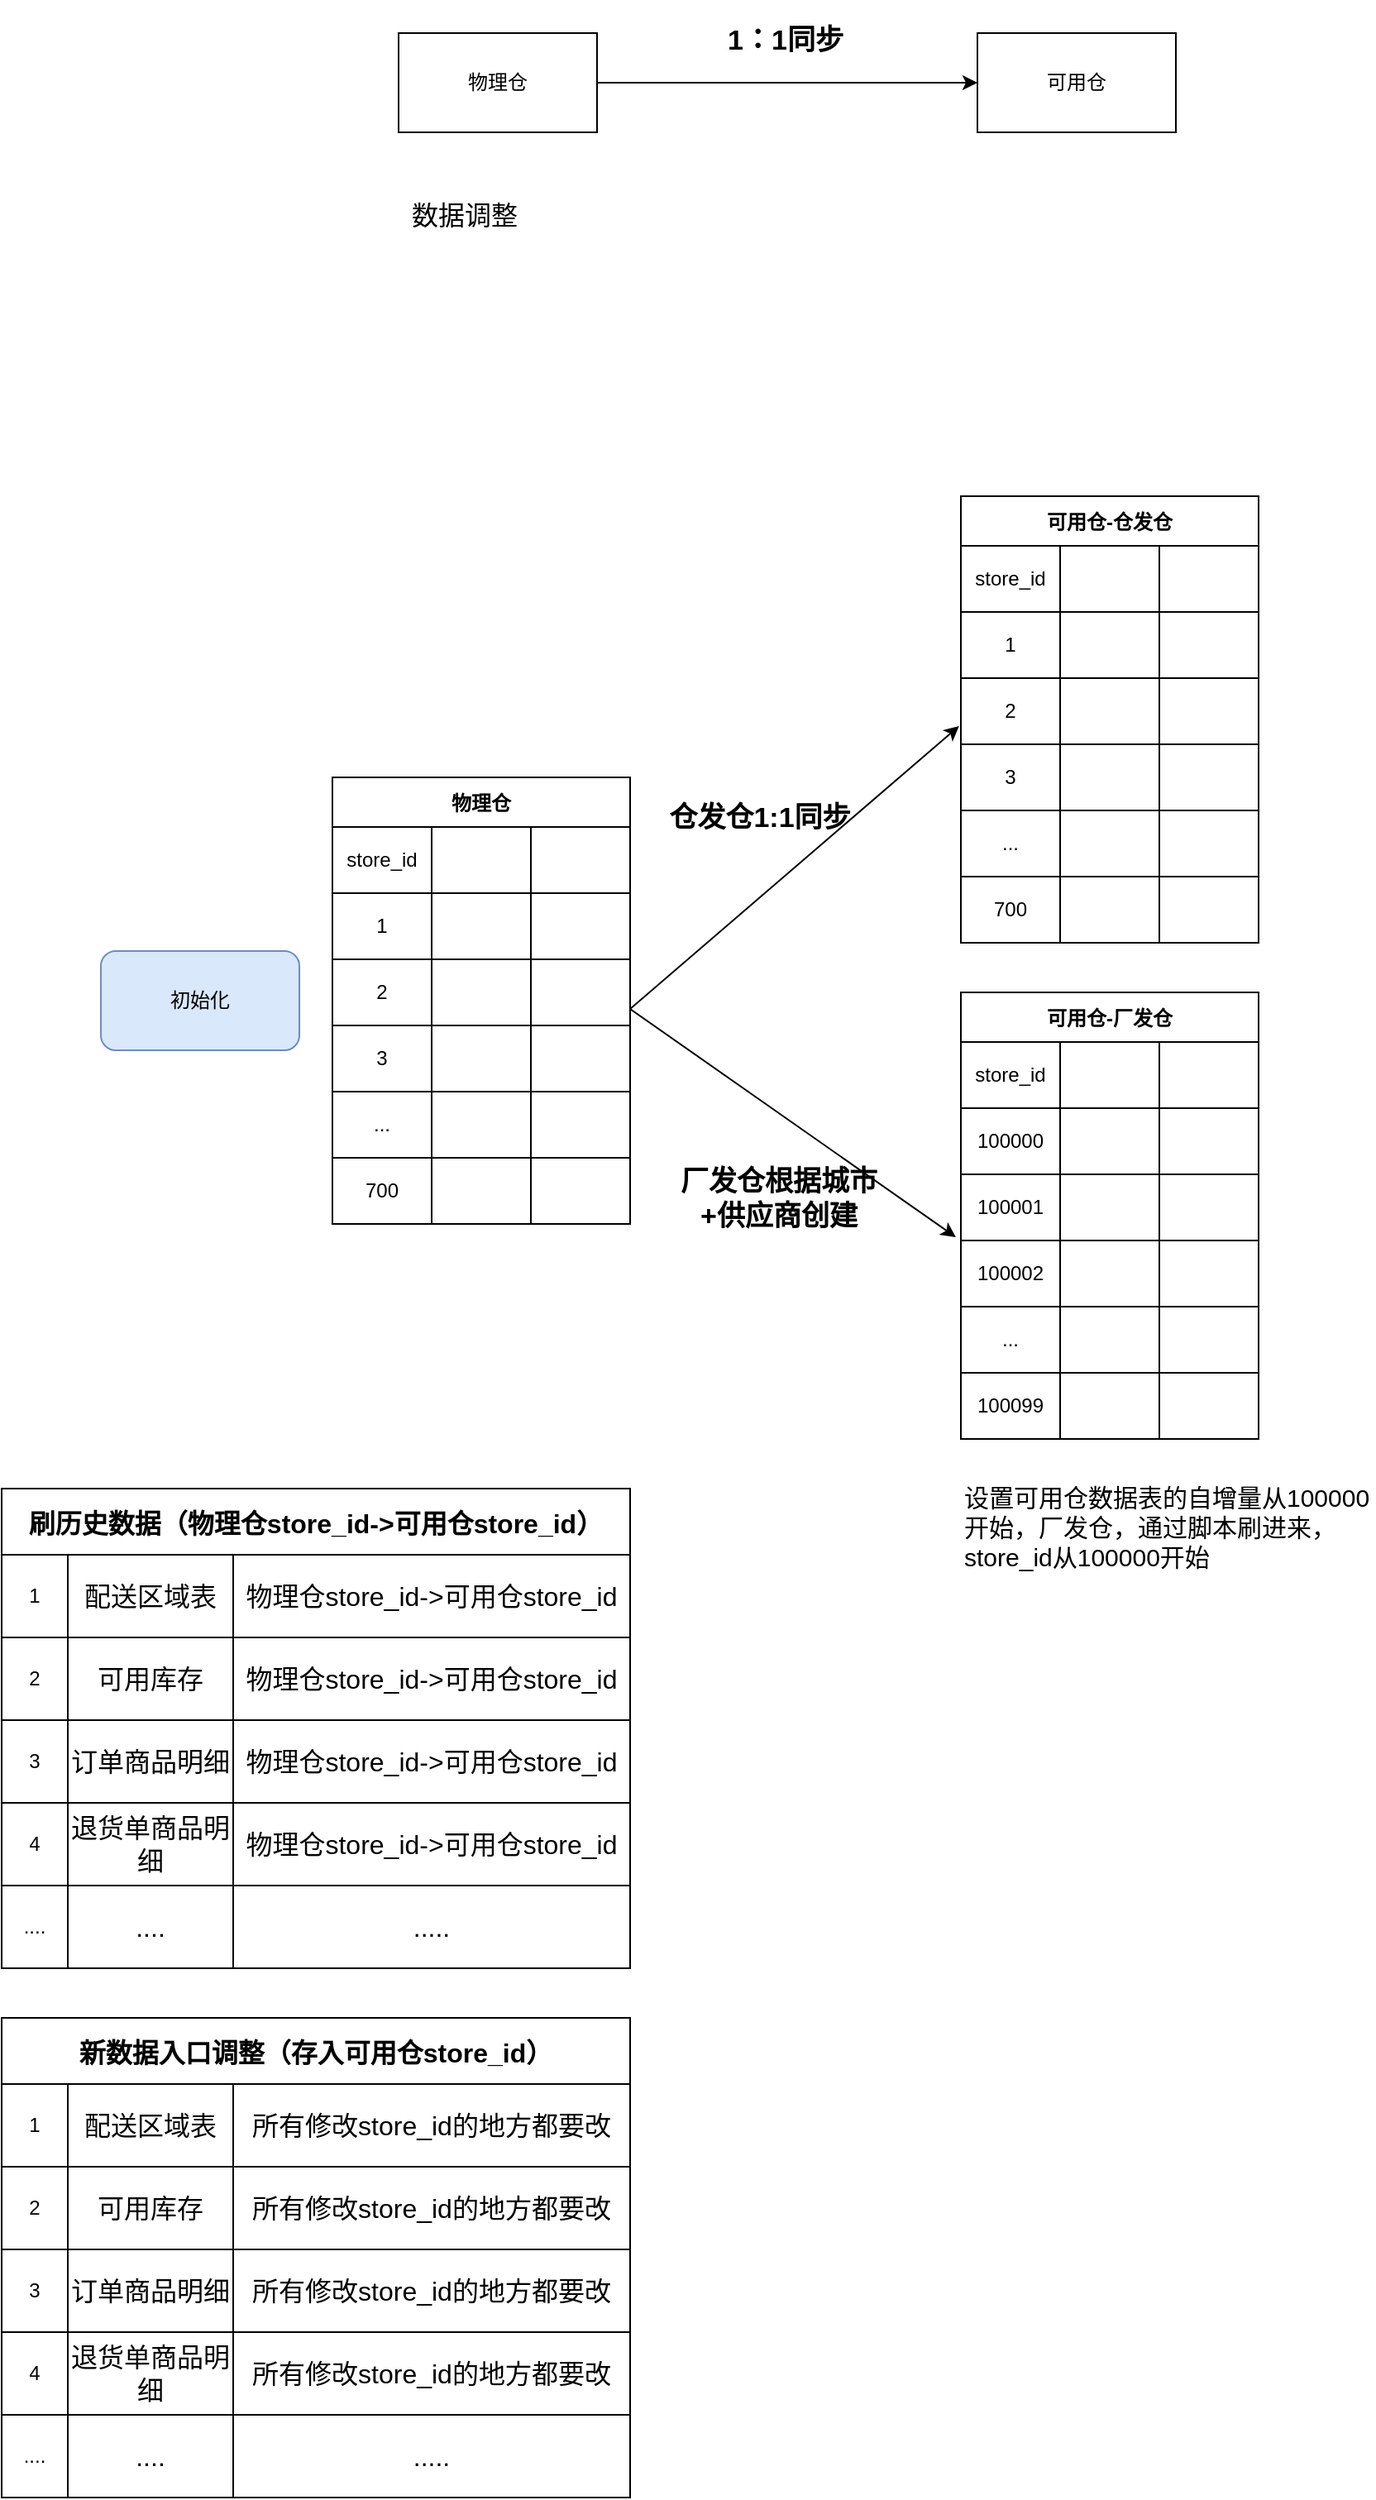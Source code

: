 <mxfile version="15.3.7" type="github">
  <diagram id="425etNpahXtTr62qQiJI" name="第 1 页">
    <mxGraphModel dx="2249" dy="762" grid="1" gridSize="10" guides="1" tooltips="1" connect="1" arrows="1" fold="1" page="1" pageScale="1" pageWidth="827" pageHeight="1169" math="0" shadow="0">
      <root>
        <mxCell id="0" />
        <mxCell id="1" parent="0" />
        <mxCell id="L_WeSsrf9HAG-bsX2ixR-1" value="物理仓" style="rounded=0;whiteSpace=wrap;html=1;" vertex="1" parent="1">
          <mxGeometry x="200" y="50" width="120" height="60" as="geometry" />
        </mxCell>
        <mxCell id="L_WeSsrf9HAG-bsX2ixR-2" value="可用仓" style="rounded=0;whiteSpace=wrap;html=1;" vertex="1" parent="1">
          <mxGeometry x="550" y="50" width="120" height="60" as="geometry" />
        </mxCell>
        <mxCell id="L_WeSsrf9HAG-bsX2ixR-3" value="" style="endArrow=classic;html=1;" edge="1" parent="1" source="L_WeSsrf9HAG-bsX2ixR-1" target="L_WeSsrf9HAG-bsX2ixR-2">
          <mxGeometry width="50" height="50" relative="1" as="geometry">
            <mxPoint x="410" y="100" as="sourcePoint" />
            <mxPoint x="460" y="50" as="targetPoint" />
          </mxGeometry>
        </mxCell>
        <mxCell id="L_WeSsrf9HAG-bsX2ixR-4" value="&lt;b&gt;&lt;font style=&quot;font-size: 17px&quot;&gt;1：1同步&lt;/font&gt;&lt;/b&gt;" style="text;html=1;strokeColor=none;fillColor=none;align=center;verticalAlign=middle;whiteSpace=wrap;rounded=0;" vertex="1" parent="1">
          <mxGeometry x="383.5" y="30" width="100" height="50" as="geometry" />
        </mxCell>
        <mxCell id="L_WeSsrf9HAG-bsX2ixR-5" value="物理仓" style="shape=table;startSize=30;container=1;collapsible=0;childLayout=tableLayout;fontStyle=1;align=center;pointerEvents=1;" vertex="1" parent="1">
          <mxGeometry x="160" y="500" width="180" height="270" as="geometry" />
        </mxCell>
        <mxCell id="L_WeSsrf9HAG-bsX2ixR-6" value="" style="shape=partialRectangle;html=1;whiteSpace=wrap;collapsible=0;dropTarget=0;pointerEvents=0;fillColor=none;top=0;left=0;bottom=0;right=0;points=[[0,0.5],[1,0.5]];portConstraint=eastwest;" vertex="1" parent="L_WeSsrf9HAG-bsX2ixR-5">
          <mxGeometry y="30" width="180" height="40" as="geometry" />
        </mxCell>
        <mxCell id="L_WeSsrf9HAG-bsX2ixR-7" value="store_id" style="shape=partialRectangle;html=1;whiteSpace=wrap;connectable=0;fillColor=none;top=0;left=0;bottom=0;right=0;overflow=hidden;pointerEvents=1;" vertex="1" parent="L_WeSsrf9HAG-bsX2ixR-6">
          <mxGeometry width="60" height="40" as="geometry">
            <mxRectangle width="60" height="40" as="alternateBounds" />
          </mxGeometry>
        </mxCell>
        <mxCell id="L_WeSsrf9HAG-bsX2ixR-8" value="" style="shape=partialRectangle;html=1;whiteSpace=wrap;connectable=0;fillColor=none;top=0;left=0;bottom=0;right=0;overflow=hidden;pointerEvents=1;" vertex="1" parent="L_WeSsrf9HAG-bsX2ixR-6">
          <mxGeometry x="60" width="60" height="40" as="geometry">
            <mxRectangle width="60" height="40" as="alternateBounds" />
          </mxGeometry>
        </mxCell>
        <mxCell id="L_WeSsrf9HAG-bsX2ixR-9" value="" style="shape=partialRectangle;html=1;whiteSpace=wrap;connectable=0;fillColor=none;top=0;left=0;bottom=0;right=0;overflow=hidden;pointerEvents=1;" vertex="1" parent="L_WeSsrf9HAG-bsX2ixR-6">
          <mxGeometry x="120" width="60" height="40" as="geometry">
            <mxRectangle width="60" height="40" as="alternateBounds" />
          </mxGeometry>
        </mxCell>
        <mxCell id="L_WeSsrf9HAG-bsX2ixR-10" value="" style="shape=partialRectangle;html=1;whiteSpace=wrap;collapsible=0;dropTarget=0;pointerEvents=0;fillColor=none;top=0;left=0;bottom=0;right=0;points=[[0,0.5],[1,0.5]];portConstraint=eastwest;" vertex="1" parent="L_WeSsrf9HAG-bsX2ixR-5">
          <mxGeometry y="70" width="180" height="40" as="geometry" />
        </mxCell>
        <mxCell id="L_WeSsrf9HAG-bsX2ixR-11" value="1" style="shape=partialRectangle;html=1;whiteSpace=wrap;connectable=0;fillColor=none;top=0;left=0;bottom=0;right=0;overflow=hidden;pointerEvents=1;" vertex="1" parent="L_WeSsrf9HAG-bsX2ixR-10">
          <mxGeometry width="60" height="40" as="geometry">
            <mxRectangle width="60" height="40" as="alternateBounds" />
          </mxGeometry>
        </mxCell>
        <mxCell id="L_WeSsrf9HAG-bsX2ixR-12" value="" style="shape=partialRectangle;html=1;whiteSpace=wrap;connectable=0;fillColor=none;top=0;left=0;bottom=0;right=0;overflow=hidden;pointerEvents=1;" vertex="1" parent="L_WeSsrf9HAG-bsX2ixR-10">
          <mxGeometry x="60" width="60" height="40" as="geometry">
            <mxRectangle width="60" height="40" as="alternateBounds" />
          </mxGeometry>
        </mxCell>
        <mxCell id="L_WeSsrf9HAG-bsX2ixR-13" value="" style="shape=partialRectangle;html=1;whiteSpace=wrap;connectable=0;fillColor=none;top=0;left=0;bottom=0;right=0;overflow=hidden;pointerEvents=1;" vertex="1" parent="L_WeSsrf9HAG-bsX2ixR-10">
          <mxGeometry x="120" width="60" height="40" as="geometry">
            <mxRectangle width="60" height="40" as="alternateBounds" />
          </mxGeometry>
        </mxCell>
        <mxCell id="L_WeSsrf9HAG-bsX2ixR-18" value="" style="shape=partialRectangle;html=1;whiteSpace=wrap;collapsible=0;dropTarget=0;pointerEvents=0;fillColor=none;top=0;left=0;bottom=0;right=0;points=[[0,0.5],[1,0.5]];portConstraint=eastwest;" vertex="1" parent="L_WeSsrf9HAG-bsX2ixR-5">
          <mxGeometry y="110" width="180" height="40" as="geometry" />
        </mxCell>
        <mxCell id="L_WeSsrf9HAG-bsX2ixR-19" value="2" style="shape=partialRectangle;html=1;whiteSpace=wrap;connectable=0;fillColor=none;top=0;left=0;bottom=0;right=0;overflow=hidden;pointerEvents=1;" vertex="1" parent="L_WeSsrf9HAG-bsX2ixR-18">
          <mxGeometry width="60" height="40" as="geometry">
            <mxRectangle width="60" height="40" as="alternateBounds" />
          </mxGeometry>
        </mxCell>
        <mxCell id="L_WeSsrf9HAG-bsX2ixR-20" value="" style="shape=partialRectangle;html=1;whiteSpace=wrap;connectable=0;fillColor=none;top=0;left=0;bottom=0;right=0;overflow=hidden;pointerEvents=1;" vertex="1" parent="L_WeSsrf9HAG-bsX2ixR-18">
          <mxGeometry x="60" width="60" height="40" as="geometry">
            <mxRectangle width="60" height="40" as="alternateBounds" />
          </mxGeometry>
        </mxCell>
        <mxCell id="L_WeSsrf9HAG-bsX2ixR-21" value="" style="shape=partialRectangle;html=1;whiteSpace=wrap;connectable=0;fillColor=none;top=0;left=0;bottom=0;right=0;overflow=hidden;pointerEvents=1;" vertex="1" parent="L_WeSsrf9HAG-bsX2ixR-18">
          <mxGeometry x="120" width="60" height="40" as="geometry">
            <mxRectangle width="60" height="40" as="alternateBounds" />
          </mxGeometry>
        </mxCell>
        <mxCell id="L_WeSsrf9HAG-bsX2ixR-22" value="" style="shape=partialRectangle;html=1;whiteSpace=wrap;collapsible=0;dropTarget=0;pointerEvents=0;fillColor=none;top=0;left=0;bottom=0;right=0;points=[[0,0.5],[1,0.5]];portConstraint=eastwest;" vertex="1" parent="L_WeSsrf9HAG-bsX2ixR-5">
          <mxGeometry y="150" width="180" height="40" as="geometry" />
        </mxCell>
        <mxCell id="L_WeSsrf9HAG-bsX2ixR-23" value="3" style="shape=partialRectangle;html=1;whiteSpace=wrap;connectable=0;fillColor=none;top=0;left=0;bottom=0;right=0;overflow=hidden;pointerEvents=1;" vertex="1" parent="L_WeSsrf9HAG-bsX2ixR-22">
          <mxGeometry width="60" height="40" as="geometry">
            <mxRectangle width="60" height="40" as="alternateBounds" />
          </mxGeometry>
        </mxCell>
        <mxCell id="L_WeSsrf9HAG-bsX2ixR-24" value="" style="shape=partialRectangle;html=1;whiteSpace=wrap;connectable=0;fillColor=none;top=0;left=0;bottom=0;right=0;overflow=hidden;pointerEvents=1;" vertex="1" parent="L_WeSsrf9HAG-bsX2ixR-22">
          <mxGeometry x="60" width="60" height="40" as="geometry">
            <mxRectangle width="60" height="40" as="alternateBounds" />
          </mxGeometry>
        </mxCell>
        <mxCell id="L_WeSsrf9HAG-bsX2ixR-25" value="" style="shape=partialRectangle;html=1;whiteSpace=wrap;connectable=0;fillColor=none;top=0;left=0;bottom=0;right=0;overflow=hidden;pointerEvents=1;" vertex="1" parent="L_WeSsrf9HAG-bsX2ixR-22">
          <mxGeometry x="120" width="60" height="40" as="geometry">
            <mxRectangle width="60" height="40" as="alternateBounds" />
          </mxGeometry>
        </mxCell>
        <mxCell id="L_WeSsrf9HAG-bsX2ixR-14" value="" style="shape=partialRectangle;html=1;whiteSpace=wrap;collapsible=0;dropTarget=0;pointerEvents=0;fillColor=none;top=0;left=0;bottom=0;right=0;points=[[0,0.5],[1,0.5]];portConstraint=eastwest;" vertex="1" parent="L_WeSsrf9HAG-bsX2ixR-5">
          <mxGeometry y="190" width="180" height="40" as="geometry" />
        </mxCell>
        <mxCell id="L_WeSsrf9HAG-bsX2ixR-15" value="..." style="shape=partialRectangle;html=1;whiteSpace=wrap;connectable=0;fillColor=none;top=0;left=0;bottom=0;right=0;overflow=hidden;pointerEvents=1;" vertex="1" parent="L_WeSsrf9HAG-bsX2ixR-14">
          <mxGeometry width="60" height="40" as="geometry">
            <mxRectangle width="60" height="40" as="alternateBounds" />
          </mxGeometry>
        </mxCell>
        <mxCell id="L_WeSsrf9HAG-bsX2ixR-16" value="" style="shape=partialRectangle;html=1;whiteSpace=wrap;connectable=0;fillColor=none;top=0;left=0;bottom=0;right=0;overflow=hidden;pointerEvents=1;" vertex="1" parent="L_WeSsrf9HAG-bsX2ixR-14">
          <mxGeometry x="60" width="60" height="40" as="geometry">
            <mxRectangle width="60" height="40" as="alternateBounds" />
          </mxGeometry>
        </mxCell>
        <mxCell id="L_WeSsrf9HAG-bsX2ixR-17" value="" style="shape=partialRectangle;html=1;whiteSpace=wrap;connectable=0;fillColor=none;top=0;left=0;bottom=0;right=0;overflow=hidden;pointerEvents=1;" vertex="1" parent="L_WeSsrf9HAG-bsX2ixR-14">
          <mxGeometry x="120" width="60" height="40" as="geometry">
            <mxRectangle width="60" height="40" as="alternateBounds" />
          </mxGeometry>
        </mxCell>
        <mxCell id="L_WeSsrf9HAG-bsX2ixR-26" value="" style="shape=partialRectangle;html=1;whiteSpace=wrap;collapsible=0;dropTarget=0;pointerEvents=0;fillColor=none;top=0;left=0;bottom=0;right=0;points=[[0,0.5],[1,0.5]];portConstraint=eastwest;" vertex="1" parent="L_WeSsrf9HAG-bsX2ixR-5">
          <mxGeometry y="230" width="180" height="40" as="geometry" />
        </mxCell>
        <mxCell id="L_WeSsrf9HAG-bsX2ixR-27" value="700" style="shape=partialRectangle;html=1;whiteSpace=wrap;connectable=0;fillColor=none;top=0;left=0;bottom=0;right=0;overflow=hidden;pointerEvents=1;" vertex="1" parent="L_WeSsrf9HAG-bsX2ixR-26">
          <mxGeometry width="60" height="40" as="geometry">
            <mxRectangle width="60" height="40" as="alternateBounds" />
          </mxGeometry>
        </mxCell>
        <mxCell id="L_WeSsrf9HAG-bsX2ixR-28" value="" style="shape=partialRectangle;html=1;whiteSpace=wrap;connectable=0;fillColor=none;top=0;left=0;bottom=0;right=0;overflow=hidden;pointerEvents=1;" vertex="1" parent="L_WeSsrf9HAG-bsX2ixR-26">
          <mxGeometry x="60" width="60" height="40" as="geometry">
            <mxRectangle width="60" height="40" as="alternateBounds" />
          </mxGeometry>
        </mxCell>
        <mxCell id="L_WeSsrf9HAG-bsX2ixR-29" value="" style="shape=partialRectangle;html=1;whiteSpace=wrap;connectable=0;fillColor=none;top=0;left=0;bottom=0;right=0;overflow=hidden;pointerEvents=1;" vertex="1" parent="L_WeSsrf9HAG-bsX2ixR-26">
          <mxGeometry x="120" width="60" height="40" as="geometry">
            <mxRectangle width="60" height="40" as="alternateBounds" />
          </mxGeometry>
        </mxCell>
        <mxCell id="L_WeSsrf9HAG-bsX2ixR-30" value="可用仓-仓发仓" style="shape=table;startSize=30;container=1;collapsible=0;childLayout=tableLayout;fontStyle=1;align=center;pointerEvents=1;" vertex="1" parent="1">
          <mxGeometry x="540" y="330" width="180" height="270" as="geometry" />
        </mxCell>
        <mxCell id="L_WeSsrf9HAG-bsX2ixR-31" value="" style="shape=partialRectangle;html=1;whiteSpace=wrap;collapsible=0;dropTarget=0;pointerEvents=0;fillColor=none;top=0;left=0;bottom=0;right=0;points=[[0,0.5],[1,0.5]];portConstraint=eastwest;" vertex="1" parent="L_WeSsrf9HAG-bsX2ixR-30">
          <mxGeometry y="30" width="180" height="40" as="geometry" />
        </mxCell>
        <mxCell id="L_WeSsrf9HAG-bsX2ixR-32" value="store_id" style="shape=partialRectangle;html=1;whiteSpace=wrap;connectable=0;fillColor=none;top=0;left=0;bottom=0;right=0;overflow=hidden;pointerEvents=1;" vertex="1" parent="L_WeSsrf9HAG-bsX2ixR-31">
          <mxGeometry width="60" height="40" as="geometry">
            <mxRectangle width="60" height="40" as="alternateBounds" />
          </mxGeometry>
        </mxCell>
        <mxCell id="L_WeSsrf9HAG-bsX2ixR-33" value="" style="shape=partialRectangle;html=1;whiteSpace=wrap;connectable=0;fillColor=none;top=0;left=0;bottom=0;right=0;overflow=hidden;pointerEvents=1;" vertex="1" parent="L_WeSsrf9HAG-bsX2ixR-31">
          <mxGeometry x="60" width="60" height="40" as="geometry">
            <mxRectangle width="60" height="40" as="alternateBounds" />
          </mxGeometry>
        </mxCell>
        <mxCell id="L_WeSsrf9HAG-bsX2ixR-34" value="" style="shape=partialRectangle;html=1;whiteSpace=wrap;connectable=0;fillColor=none;top=0;left=0;bottom=0;right=0;overflow=hidden;pointerEvents=1;" vertex="1" parent="L_WeSsrf9HAG-bsX2ixR-31">
          <mxGeometry x="120" width="60" height="40" as="geometry">
            <mxRectangle width="60" height="40" as="alternateBounds" />
          </mxGeometry>
        </mxCell>
        <mxCell id="L_WeSsrf9HAG-bsX2ixR-35" value="" style="shape=partialRectangle;html=1;whiteSpace=wrap;collapsible=0;dropTarget=0;pointerEvents=0;fillColor=none;top=0;left=0;bottom=0;right=0;points=[[0,0.5],[1,0.5]];portConstraint=eastwest;" vertex="1" parent="L_WeSsrf9HAG-bsX2ixR-30">
          <mxGeometry y="70" width="180" height="40" as="geometry" />
        </mxCell>
        <mxCell id="L_WeSsrf9HAG-bsX2ixR-36" value="1" style="shape=partialRectangle;html=1;whiteSpace=wrap;connectable=0;fillColor=none;top=0;left=0;bottom=0;right=0;overflow=hidden;pointerEvents=1;" vertex="1" parent="L_WeSsrf9HAG-bsX2ixR-35">
          <mxGeometry width="60" height="40" as="geometry">
            <mxRectangle width="60" height="40" as="alternateBounds" />
          </mxGeometry>
        </mxCell>
        <mxCell id="L_WeSsrf9HAG-bsX2ixR-37" value="" style="shape=partialRectangle;html=1;whiteSpace=wrap;connectable=0;fillColor=none;top=0;left=0;bottom=0;right=0;overflow=hidden;pointerEvents=1;" vertex="1" parent="L_WeSsrf9HAG-bsX2ixR-35">
          <mxGeometry x="60" width="60" height="40" as="geometry">
            <mxRectangle width="60" height="40" as="alternateBounds" />
          </mxGeometry>
        </mxCell>
        <mxCell id="L_WeSsrf9HAG-bsX2ixR-38" value="" style="shape=partialRectangle;html=1;whiteSpace=wrap;connectable=0;fillColor=none;top=0;left=0;bottom=0;right=0;overflow=hidden;pointerEvents=1;" vertex="1" parent="L_WeSsrf9HAG-bsX2ixR-35">
          <mxGeometry x="120" width="60" height="40" as="geometry">
            <mxRectangle width="60" height="40" as="alternateBounds" />
          </mxGeometry>
        </mxCell>
        <mxCell id="L_WeSsrf9HAG-bsX2ixR-39" value="" style="shape=partialRectangle;html=1;whiteSpace=wrap;collapsible=0;dropTarget=0;pointerEvents=0;fillColor=none;top=0;left=0;bottom=0;right=0;points=[[0,0.5],[1,0.5]];portConstraint=eastwest;" vertex="1" parent="L_WeSsrf9HAG-bsX2ixR-30">
          <mxGeometry y="110" width="180" height="40" as="geometry" />
        </mxCell>
        <mxCell id="L_WeSsrf9HAG-bsX2ixR-40" value="2" style="shape=partialRectangle;html=1;whiteSpace=wrap;connectable=0;fillColor=none;top=0;left=0;bottom=0;right=0;overflow=hidden;pointerEvents=1;" vertex="1" parent="L_WeSsrf9HAG-bsX2ixR-39">
          <mxGeometry width="60" height="40" as="geometry">
            <mxRectangle width="60" height="40" as="alternateBounds" />
          </mxGeometry>
        </mxCell>
        <mxCell id="L_WeSsrf9HAG-bsX2ixR-41" value="" style="shape=partialRectangle;html=1;whiteSpace=wrap;connectable=0;fillColor=none;top=0;left=0;bottom=0;right=0;overflow=hidden;pointerEvents=1;" vertex="1" parent="L_WeSsrf9HAG-bsX2ixR-39">
          <mxGeometry x="60" width="60" height="40" as="geometry">
            <mxRectangle width="60" height="40" as="alternateBounds" />
          </mxGeometry>
        </mxCell>
        <mxCell id="L_WeSsrf9HAG-bsX2ixR-42" value="" style="shape=partialRectangle;html=1;whiteSpace=wrap;connectable=0;fillColor=none;top=0;left=0;bottom=0;right=0;overflow=hidden;pointerEvents=1;" vertex="1" parent="L_WeSsrf9HAG-bsX2ixR-39">
          <mxGeometry x="120" width="60" height="40" as="geometry">
            <mxRectangle width="60" height="40" as="alternateBounds" />
          </mxGeometry>
        </mxCell>
        <mxCell id="L_WeSsrf9HAG-bsX2ixR-43" value="" style="shape=partialRectangle;html=1;whiteSpace=wrap;collapsible=0;dropTarget=0;pointerEvents=0;fillColor=none;top=0;left=0;bottom=0;right=0;points=[[0,0.5],[1,0.5]];portConstraint=eastwest;" vertex="1" parent="L_WeSsrf9HAG-bsX2ixR-30">
          <mxGeometry y="150" width="180" height="40" as="geometry" />
        </mxCell>
        <mxCell id="L_WeSsrf9HAG-bsX2ixR-44" value="3" style="shape=partialRectangle;html=1;whiteSpace=wrap;connectable=0;fillColor=none;top=0;left=0;bottom=0;right=0;overflow=hidden;pointerEvents=1;" vertex="1" parent="L_WeSsrf9HAG-bsX2ixR-43">
          <mxGeometry width="60" height="40" as="geometry">
            <mxRectangle width="60" height="40" as="alternateBounds" />
          </mxGeometry>
        </mxCell>
        <mxCell id="L_WeSsrf9HAG-bsX2ixR-45" value="" style="shape=partialRectangle;html=1;whiteSpace=wrap;connectable=0;fillColor=none;top=0;left=0;bottom=0;right=0;overflow=hidden;pointerEvents=1;" vertex="1" parent="L_WeSsrf9HAG-bsX2ixR-43">
          <mxGeometry x="60" width="60" height="40" as="geometry">
            <mxRectangle width="60" height="40" as="alternateBounds" />
          </mxGeometry>
        </mxCell>
        <mxCell id="L_WeSsrf9HAG-bsX2ixR-46" value="" style="shape=partialRectangle;html=1;whiteSpace=wrap;connectable=0;fillColor=none;top=0;left=0;bottom=0;right=0;overflow=hidden;pointerEvents=1;" vertex="1" parent="L_WeSsrf9HAG-bsX2ixR-43">
          <mxGeometry x="120" width="60" height="40" as="geometry">
            <mxRectangle width="60" height="40" as="alternateBounds" />
          </mxGeometry>
        </mxCell>
        <mxCell id="L_WeSsrf9HAG-bsX2ixR-47" value="" style="shape=partialRectangle;html=1;whiteSpace=wrap;collapsible=0;dropTarget=0;pointerEvents=0;fillColor=none;top=0;left=0;bottom=0;right=0;points=[[0,0.5],[1,0.5]];portConstraint=eastwest;" vertex="1" parent="L_WeSsrf9HAG-bsX2ixR-30">
          <mxGeometry y="190" width="180" height="40" as="geometry" />
        </mxCell>
        <mxCell id="L_WeSsrf9HAG-bsX2ixR-48" value="..." style="shape=partialRectangle;html=1;whiteSpace=wrap;connectable=0;fillColor=none;top=0;left=0;bottom=0;right=0;overflow=hidden;pointerEvents=1;" vertex="1" parent="L_WeSsrf9HAG-bsX2ixR-47">
          <mxGeometry width="60" height="40" as="geometry">
            <mxRectangle width="60" height="40" as="alternateBounds" />
          </mxGeometry>
        </mxCell>
        <mxCell id="L_WeSsrf9HAG-bsX2ixR-49" value="" style="shape=partialRectangle;html=1;whiteSpace=wrap;connectable=0;fillColor=none;top=0;left=0;bottom=0;right=0;overflow=hidden;pointerEvents=1;" vertex="1" parent="L_WeSsrf9HAG-bsX2ixR-47">
          <mxGeometry x="60" width="60" height="40" as="geometry">
            <mxRectangle width="60" height="40" as="alternateBounds" />
          </mxGeometry>
        </mxCell>
        <mxCell id="L_WeSsrf9HAG-bsX2ixR-50" value="" style="shape=partialRectangle;html=1;whiteSpace=wrap;connectable=0;fillColor=none;top=0;left=0;bottom=0;right=0;overflow=hidden;pointerEvents=1;" vertex="1" parent="L_WeSsrf9HAG-bsX2ixR-47">
          <mxGeometry x="120" width="60" height="40" as="geometry">
            <mxRectangle width="60" height="40" as="alternateBounds" />
          </mxGeometry>
        </mxCell>
        <mxCell id="L_WeSsrf9HAG-bsX2ixR-51" value="" style="shape=partialRectangle;html=1;whiteSpace=wrap;collapsible=0;dropTarget=0;pointerEvents=0;fillColor=none;top=0;left=0;bottom=0;right=0;points=[[0,0.5],[1,0.5]];portConstraint=eastwest;" vertex="1" parent="L_WeSsrf9HAG-bsX2ixR-30">
          <mxGeometry y="230" width="180" height="40" as="geometry" />
        </mxCell>
        <mxCell id="L_WeSsrf9HAG-bsX2ixR-52" value="700" style="shape=partialRectangle;html=1;whiteSpace=wrap;connectable=0;fillColor=none;top=0;left=0;bottom=0;right=0;overflow=hidden;pointerEvents=1;" vertex="1" parent="L_WeSsrf9HAG-bsX2ixR-51">
          <mxGeometry width="60" height="40" as="geometry">
            <mxRectangle width="60" height="40" as="alternateBounds" />
          </mxGeometry>
        </mxCell>
        <mxCell id="L_WeSsrf9HAG-bsX2ixR-53" value="" style="shape=partialRectangle;html=1;whiteSpace=wrap;connectable=0;fillColor=none;top=0;left=0;bottom=0;right=0;overflow=hidden;pointerEvents=1;" vertex="1" parent="L_WeSsrf9HAG-bsX2ixR-51">
          <mxGeometry x="60" width="60" height="40" as="geometry">
            <mxRectangle width="60" height="40" as="alternateBounds" />
          </mxGeometry>
        </mxCell>
        <mxCell id="L_WeSsrf9HAG-bsX2ixR-54" value="" style="shape=partialRectangle;html=1;whiteSpace=wrap;connectable=0;fillColor=none;top=0;left=0;bottom=0;right=0;overflow=hidden;pointerEvents=1;" vertex="1" parent="L_WeSsrf9HAG-bsX2ixR-51">
          <mxGeometry x="120" width="60" height="40" as="geometry">
            <mxRectangle width="60" height="40" as="alternateBounds" />
          </mxGeometry>
        </mxCell>
        <mxCell id="L_WeSsrf9HAG-bsX2ixR-55" value="" style="endArrow=classic;html=1;exitX=1;exitY=0.75;exitDx=0;exitDy=0;entryX=-0.006;entryY=0.725;entryDx=0;entryDy=0;entryPerimeter=0;exitPerimeter=0;" edge="1" parent="1" source="L_WeSsrf9HAG-bsX2ixR-18" target="L_WeSsrf9HAG-bsX2ixR-39">
          <mxGeometry width="50" height="50" relative="1" as="geometry">
            <mxPoint x="460" y="550" as="sourcePoint" />
            <mxPoint x="510" y="500" as="targetPoint" />
          </mxGeometry>
        </mxCell>
        <mxCell id="L_WeSsrf9HAG-bsX2ixR-56" value="初始化" style="rounded=1;whiteSpace=wrap;html=1;fillColor=#dae8fc;strokeColor=#6c8ebf;" vertex="1" parent="1">
          <mxGeometry x="20" y="605" width="120" height="60" as="geometry" />
        </mxCell>
        <mxCell id="L_WeSsrf9HAG-bsX2ixR-57" value="&lt;b&gt;&lt;font style=&quot;font-size: 17px&quot;&gt;仓发仓1:1同步&lt;/font&gt;&lt;/b&gt;" style="text;html=1;strokeColor=none;fillColor=none;align=center;verticalAlign=middle;whiteSpace=wrap;rounded=0;" vertex="1" parent="1">
          <mxGeometry x="360" y="500" width="116.5" height="50" as="geometry" />
        </mxCell>
        <mxCell id="L_WeSsrf9HAG-bsX2ixR-58" value="可用仓-厂发仓" style="shape=table;startSize=30;container=1;collapsible=0;childLayout=tableLayout;fontStyle=1;align=center;pointerEvents=1;" vertex="1" parent="1">
          <mxGeometry x="540" y="630" width="180" height="270" as="geometry" />
        </mxCell>
        <mxCell id="L_WeSsrf9HAG-bsX2ixR-59" value="" style="shape=partialRectangle;html=1;whiteSpace=wrap;collapsible=0;dropTarget=0;pointerEvents=0;fillColor=none;top=0;left=0;bottom=0;right=0;points=[[0,0.5],[1,0.5]];portConstraint=eastwest;" vertex="1" parent="L_WeSsrf9HAG-bsX2ixR-58">
          <mxGeometry y="30" width="180" height="40" as="geometry" />
        </mxCell>
        <mxCell id="L_WeSsrf9HAG-bsX2ixR-60" value="store_id" style="shape=partialRectangle;html=1;whiteSpace=wrap;connectable=0;fillColor=none;top=0;left=0;bottom=0;right=0;overflow=hidden;pointerEvents=1;" vertex="1" parent="L_WeSsrf9HAG-bsX2ixR-59">
          <mxGeometry width="60" height="40" as="geometry">
            <mxRectangle width="60" height="40" as="alternateBounds" />
          </mxGeometry>
        </mxCell>
        <mxCell id="L_WeSsrf9HAG-bsX2ixR-61" value="" style="shape=partialRectangle;html=1;whiteSpace=wrap;connectable=0;fillColor=none;top=0;left=0;bottom=0;right=0;overflow=hidden;pointerEvents=1;" vertex="1" parent="L_WeSsrf9HAG-bsX2ixR-59">
          <mxGeometry x="60" width="60" height="40" as="geometry">
            <mxRectangle width="60" height="40" as="alternateBounds" />
          </mxGeometry>
        </mxCell>
        <mxCell id="L_WeSsrf9HAG-bsX2ixR-62" value="" style="shape=partialRectangle;html=1;whiteSpace=wrap;connectable=0;fillColor=none;top=0;left=0;bottom=0;right=0;overflow=hidden;pointerEvents=1;" vertex="1" parent="L_WeSsrf9HAG-bsX2ixR-59">
          <mxGeometry x="120" width="60" height="40" as="geometry">
            <mxRectangle width="60" height="40" as="alternateBounds" />
          </mxGeometry>
        </mxCell>
        <mxCell id="L_WeSsrf9HAG-bsX2ixR-63" value="" style="shape=partialRectangle;html=1;whiteSpace=wrap;collapsible=0;dropTarget=0;pointerEvents=0;fillColor=none;top=0;left=0;bottom=0;right=0;points=[[0,0.5],[1,0.5]];portConstraint=eastwest;" vertex="1" parent="L_WeSsrf9HAG-bsX2ixR-58">
          <mxGeometry y="70" width="180" height="40" as="geometry" />
        </mxCell>
        <mxCell id="L_WeSsrf9HAG-bsX2ixR-64" value="100000" style="shape=partialRectangle;html=1;whiteSpace=wrap;connectable=0;fillColor=none;top=0;left=0;bottom=0;right=0;overflow=hidden;pointerEvents=1;" vertex="1" parent="L_WeSsrf9HAG-bsX2ixR-63">
          <mxGeometry width="60" height="40" as="geometry">
            <mxRectangle width="60" height="40" as="alternateBounds" />
          </mxGeometry>
        </mxCell>
        <mxCell id="L_WeSsrf9HAG-bsX2ixR-65" value="" style="shape=partialRectangle;html=1;whiteSpace=wrap;connectable=0;fillColor=none;top=0;left=0;bottom=0;right=0;overflow=hidden;pointerEvents=1;" vertex="1" parent="L_WeSsrf9HAG-bsX2ixR-63">
          <mxGeometry x="60" width="60" height="40" as="geometry">
            <mxRectangle width="60" height="40" as="alternateBounds" />
          </mxGeometry>
        </mxCell>
        <mxCell id="L_WeSsrf9HAG-bsX2ixR-66" value="" style="shape=partialRectangle;html=1;whiteSpace=wrap;connectable=0;fillColor=none;top=0;left=0;bottom=0;right=0;overflow=hidden;pointerEvents=1;" vertex="1" parent="L_WeSsrf9HAG-bsX2ixR-63">
          <mxGeometry x="120" width="60" height="40" as="geometry">
            <mxRectangle width="60" height="40" as="alternateBounds" />
          </mxGeometry>
        </mxCell>
        <mxCell id="L_WeSsrf9HAG-bsX2ixR-67" value="" style="shape=partialRectangle;html=1;whiteSpace=wrap;collapsible=0;dropTarget=0;pointerEvents=0;fillColor=none;top=0;left=0;bottom=0;right=0;points=[[0,0.5],[1,0.5]];portConstraint=eastwest;" vertex="1" parent="L_WeSsrf9HAG-bsX2ixR-58">
          <mxGeometry y="110" width="180" height="40" as="geometry" />
        </mxCell>
        <mxCell id="L_WeSsrf9HAG-bsX2ixR-68" value="100001" style="shape=partialRectangle;html=1;whiteSpace=wrap;connectable=0;fillColor=none;top=0;left=0;bottom=0;right=0;overflow=hidden;pointerEvents=1;" vertex="1" parent="L_WeSsrf9HAG-bsX2ixR-67">
          <mxGeometry width="60" height="40" as="geometry">
            <mxRectangle width="60" height="40" as="alternateBounds" />
          </mxGeometry>
        </mxCell>
        <mxCell id="L_WeSsrf9HAG-bsX2ixR-69" value="" style="shape=partialRectangle;html=1;whiteSpace=wrap;connectable=0;fillColor=none;top=0;left=0;bottom=0;right=0;overflow=hidden;pointerEvents=1;" vertex="1" parent="L_WeSsrf9HAG-bsX2ixR-67">
          <mxGeometry x="60" width="60" height="40" as="geometry">
            <mxRectangle width="60" height="40" as="alternateBounds" />
          </mxGeometry>
        </mxCell>
        <mxCell id="L_WeSsrf9HAG-bsX2ixR-70" value="" style="shape=partialRectangle;html=1;whiteSpace=wrap;connectable=0;fillColor=none;top=0;left=0;bottom=0;right=0;overflow=hidden;pointerEvents=1;" vertex="1" parent="L_WeSsrf9HAG-bsX2ixR-67">
          <mxGeometry x="120" width="60" height="40" as="geometry">
            <mxRectangle width="60" height="40" as="alternateBounds" />
          </mxGeometry>
        </mxCell>
        <mxCell id="L_WeSsrf9HAG-bsX2ixR-71" value="" style="shape=partialRectangle;html=1;whiteSpace=wrap;collapsible=0;dropTarget=0;pointerEvents=0;fillColor=none;top=0;left=0;bottom=0;right=0;points=[[0,0.5],[1,0.5]];portConstraint=eastwest;" vertex="1" parent="L_WeSsrf9HAG-bsX2ixR-58">
          <mxGeometry y="150" width="180" height="40" as="geometry" />
        </mxCell>
        <mxCell id="L_WeSsrf9HAG-bsX2ixR-72" value="100002" style="shape=partialRectangle;html=1;whiteSpace=wrap;connectable=0;fillColor=none;top=0;left=0;bottom=0;right=0;overflow=hidden;pointerEvents=1;" vertex="1" parent="L_WeSsrf9HAG-bsX2ixR-71">
          <mxGeometry width="60" height="40" as="geometry">
            <mxRectangle width="60" height="40" as="alternateBounds" />
          </mxGeometry>
        </mxCell>
        <mxCell id="L_WeSsrf9HAG-bsX2ixR-73" value="" style="shape=partialRectangle;html=1;whiteSpace=wrap;connectable=0;fillColor=none;top=0;left=0;bottom=0;right=0;overflow=hidden;pointerEvents=1;" vertex="1" parent="L_WeSsrf9HAG-bsX2ixR-71">
          <mxGeometry x="60" width="60" height="40" as="geometry">
            <mxRectangle width="60" height="40" as="alternateBounds" />
          </mxGeometry>
        </mxCell>
        <mxCell id="L_WeSsrf9HAG-bsX2ixR-74" value="" style="shape=partialRectangle;html=1;whiteSpace=wrap;connectable=0;fillColor=none;top=0;left=0;bottom=0;right=0;overflow=hidden;pointerEvents=1;" vertex="1" parent="L_WeSsrf9HAG-bsX2ixR-71">
          <mxGeometry x="120" width="60" height="40" as="geometry">
            <mxRectangle width="60" height="40" as="alternateBounds" />
          </mxGeometry>
        </mxCell>
        <mxCell id="L_WeSsrf9HAG-bsX2ixR-75" value="" style="shape=partialRectangle;html=1;whiteSpace=wrap;collapsible=0;dropTarget=0;pointerEvents=0;fillColor=none;top=0;left=0;bottom=0;right=0;points=[[0,0.5],[1,0.5]];portConstraint=eastwest;" vertex="1" parent="L_WeSsrf9HAG-bsX2ixR-58">
          <mxGeometry y="190" width="180" height="40" as="geometry" />
        </mxCell>
        <mxCell id="L_WeSsrf9HAG-bsX2ixR-76" value="..." style="shape=partialRectangle;html=1;whiteSpace=wrap;connectable=0;fillColor=none;top=0;left=0;bottom=0;right=0;overflow=hidden;pointerEvents=1;" vertex="1" parent="L_WeSsrf9HAG-bsX2ixR-75">
          <mxGeometry width="60" height="40" as="geometry">
            <mxRectangle width="60" height="40" as="alternateBounds" />
          </mxGeometry>
        </mxCell>
        <mxCell id="L_WeSsrf9HAG-bsX2ixR-77" value="" style="shape=partialRectangle;html=1;whiteSpace=wrap;connectable=0;fillColor=none;top=0;left=0;bottom=0;right=0;overflow=hidden;pointerEvents=1;" vertex="1" parent="L_WeSsrf9HAG-bsX2ixR-75">
          <mxGeometry x="60" width="60" height="40" as="geometry">
            <mxRectangle width="60" height="40" as="alternateBounds" />
          </mxGeometry>
        </mxCell>
        <mxCell id="L_WeSsrf9HAG-bsX2ixR-78" value="" style="shape=partialRectangle;html=1;whiteSpace=wrap;connectable=0;fillColor=none;top=0;left=0;bottom=0;right=0;overflow=hidden;pointerEvents=1;" vertex="1" parent="L_WeSsrf9HAG-bsX2ixR-75">
          <mxGeometry x="120" width="60" height="40" as="geometry">
            <mxRectangle width="60" height="40" as="alternateBounds" />
          </mxGeometry>
        </mxCell>
        <mxCell id="L_WeSsrf9HAG-bsX2ixR-79" value="" style="shape=partialRectangle;html=1;whiteSpace=wrap;collapsible=0;dropTarget=0;pointerEvents=0;fillColor=none;top=0;left=0;bottom=0;right=0;points=[[0,0.5],[1,0.5]];portConstraint=eastwest;" vertex="1" parent="L_WeSsrf9HAG-bsX2ixR-58">
          <mxGeometry y="230" width="180" height="40" as="geometry" />
        </mxCell>
        <mxCell id="L_WeSsrf9HAG-bsX2ixR-80" value="100099" style="shape=partialRectangle;html=1;whiteSpace=wrap;connectable=0;fillColor=none;top=0;left=0;bottom=0;right=0;overflow=hidden;pointerEvents=1;" vertex="1" parent="L_WeSsrf9HAG-bsX2ixR-79">
          <mxGeometry width="60" height="40" as="geometry">
            <mxRectangle width="60" height="40" as="alternateBounds" />
          </mxGeometry>
        </mxCell>
        <mxCell id="L_WeSsrf9HAG-bsX2ixR-81" value="" style="shape=partialRectangle;html=1;whiteSpace=wrap;connectable=0;fillColor=none;top=0;left=0;bottom=0;right=0;overflow=hidden;pointerEvents=1;" vertex="1" parent="L_WeSsrf9HAG-bsX2ixR-79">
          <mxGeometry x="60" width="60" height="40" as="geometry">
            <mxRectangle width="60" height="40" as="alternateBounds" />
          </mxGeometry>
        </mxCell>
        <mxCell id="L_WeSsrf9HAG-bsX2ixR-82" value="" style="shape=partialRectangle;html=1;whiteSpace=wrap;connectable=0;fillColor=none;top=0;left=0;bottom=0;right=0;overflow=hidden;pointerEvents=1;" vertex="1" parent="L_WeSsrf9HAG-bsX2ixR-79">
          <mxGeometry x="120" width="60" height="40" as="geometry">
            <mxRectangle width="60" height="40" as="alternateBounds" />
          </mxGeometry>
        </mxCell>
        <mxCell id="L_WeSsrf9HAG-bsX2ixR-84" value="" style="endArrow=classic;html=1;entryX=-0.017;entryY=-0.05;entryDx=0;entryDy=0;entryPerimeter=0;" edge="1" parent="1" target="L_WeSsrf9HAG-bsX2ixR-71">
          <mxGeometry width="50" height="50" relative="1" as="geometry">
            <mxPoint x="340" y="640" as="sourcePoint" />
            <mxPoint x="548.92" y="479" as="targetPoint" />
          </mxGeometry>
        </mxCell>
        <mxCell id="L_WeSsrf9HAG-bsX2ixR-85" value="&lt;b&gt;&lt;font style=&quot;font-size: 17px&quot;&gt;厂发仓根据城市+供应商创建&lt;/font&gt;&lt;/b&gt;" style="text;html=1;strokeColor=none;fillColor=none;align=center;verticalAlign=middle;whiteSpace=wrap;rounded=0;" vertex="1" parent="1">
          <mxGeometry x="360" y="730" width="140" height="50" as="geometry" />
        </mxCell>
        <mxCell id="L_WeSsrf9HAG-bsX2ixR-86" value="&lt;font style=&quot;font-size: 15px&quot;&gt;设置可用仓数据表的自增量从100000开始，厂发仓，通过脚本刷进来，store_id从100000开始&lt;/font&gt;" style="text;html=1;strokeColor=none;fillColor=none;align=left;verticalAlign=top;whiteSpace=wrap;rounded=0;" vertex="1" parent="1">
          <mxGeometry x="540" y="920" width="250" height="160" as="geometry" />
        </mxCell>
        <mxCell id="L_WeSsrf9HAG-bsX2ixR-89" value="数据调整" style="text;html=1;strokeColor=none;fillColor=none;align=center;verticalAlign=middle;whiteSpace=wrap;rounded=0;fontSize=16;" vertex="1" parent="1">
          <mxGeometry x="200" y="150" width="80" height="20" as="geometry" />
        </mxCell>
        <mxCell id="L_WeSsrf9HAG-bsX2ixR-138" value="刷历史数据（物理仓store_id-&gt;可用仓store_id）" style="shape=table;startSize=40;container=1;collapsible=0;childLayout=tableLayout;fontStyle=1;align=center;pointerEvents=1;fontSize=16;" vertex="1" parent="1">
          <mxGeometry x="-40" y="930" width="380" height="290" as="geometry" />
        </mxCell>
        <mxCell id="L_WeSsrf9HAG-bsX2ixR-139" value="" style="shape=partialRectangle;html=1;whiteSpace=wrap;collapsible=0;dropTarget=0;pointerEvents=0;fillColor=none;top=0;left=0;bottom=0;right=0;points=[[0,0.5],[1,0.5]];portConstraint=eastwest;" vertex="1" parent="L_WeSsrf9HAG-bsX2ixR-138">
          <mxGeometry y="40" width="380" height="50" as="geometry" />
        </mxCell>
        <mxCell id="L_WeSsrf9HAG-bsX2ixR-140" value="1" style="shape=partialRectangle;html=1;whiteSpace=wrap;connectable=0;fillColor=none;top=0;left=0;bottom=0;right=0;overflow=hidden;pointerEvents=1;" vertex="1" parent="L_WeSsrf9HAG-bsX2ixR-139">
          <mxGeometry width="40" height="50" as="geometry">
            <mxRectangle width="40" height="50" as="alternateBounds" />
          </mxGeometry>
        </mxCell>
        <mxCell id="L_WeSsrf9HAG-bsX2ixR-141" value="&lt;span style=&quot;font-size: 16px ; text-align: left&quot;&gt;配送区域表&lt;/span&gt;" style="shape=partialRectangle;html=1;whiteSpace=wrap;connectable=0;fillColor=none;top=0;left=0;bottom=0;right=0;overflow=hidden;pointerEvents=1;" vertex="1" parent="L_WeSsrf9HAG-bsX2ixR-139">
          <mxGeometry x="40" width="100" height="50" as="geometry">
            <mxRectangle width="100" height="50" as="alternateBounds" />
          </mxGeometry>
        </mxCell>
        <mxCell id="L_WeSsrf9HAG-bsX2ixR-142" value="&lt;span style=&quot;font-size: 16px ; text-align: left&quot;&gt;物理仓store_id-&amp;gt;可用仓store_id&lt;/span&gt;" style="shape=partialRectangle;html=1;whiteSpace=wrap;connectable=0;fillColor=none;top=0;left=0;bottom=0;right=0;overflow=hidden;pointerEvents=1;" vertex="1" parent="L_WeSsrf9HAG-bsX2ixR-139">
          <mxGeometry x="140" width="240" height="50" as="geometry">
            <mxRectangle width="240" height="50" as="alternateBounds" />
          </mxGeometry>
        </mxCell>
        <mxCell id="L_WeSsrf9HAG-bsX2ixR-143" value="" style="shape=partialRectangle;html=1;whiteSpace=wrap;collapsible=0;dropTarget=0;pointerEvents=0;fillColor=none;top=0;left=0;bottom=0;right=0;points=[[0,0.5],[1,0.5]];portConstraint=eastwest;" vertex="1" parent="L_WeSsrf9HAG-bsX2ixR-138">
          <mxGeometry y="90" width="380" height="50" as="geometry" />
        </mxCell>
        <mxCell id="L_WeSsrf9HAG-bsX2ixR-144" value="2" style="shape=partialRectangle;html=1;whiteSpace=wrap;connectable=0;fillColor=none;top=0;left=0;bottom=0;right=0;overflow=hidden;pointerEvents=1;" vertex="1" parent="L_WeSsrf9HAG-bsX2ixR-143">
          <mxGeometry width="40" height="50" as="geometry">
            <mxRectangle width="40" height="50" as="alternateBounds" />
          </mxGeometry>
        </mxCell>
        <mxCell id="L_WeSsrf9HAG-bsX2ixR-145" value="&lt;font style=&quot;font-size: 16px&quot;&gt;可用库存&lt;/font&gt;" style="shape=partialRectangle;html=1;whiteSpace=wrap;connectable=0;fillColor=none;top=0;left=0;bottom=0;right=0;overflow=hidden;pointerEvents=1;" vertex="1" parent="L_WeSsrf9HAG-bsX2ixR-143">
          <mxGeometry x="40" width="100" height="50" as="geometry">
            <mxRectangle width="100" height="50" as="alternateBounds" />
          </mxGeometry>
        </mxCell>
        <mxCell id="L_WeSsrf9HAG-bsX2ixR-146" value="&lt;span style=&quot;font-size: 16px ; text-align: left&quot;&gt;物理仓store_id-&amp;gt;可用仓store_id&lt;/span&gt;" style="shape=partialRectangle;html=1;whiteSpace=wrap;connectable=0;fillColor=none;top=0;left=0;bottom=0;right=0;overflow=hidden;pointerEvents=1;" vertex="1" parent="L_WeSsrf9HAG-bsX2ixR-143">
          <mxGeometry x="140" width="240" height="50" as="geometry">
            <mxRectangle width="240" height="50" as="alternateBounds" />
          </mxGeometry>
        </mxCell>
        <mxCell id="L_WeSsrf9HAG-bsX2ixR-151" value="" style="shape=partialRectangle;html=1;whiteSpace=wrap;collapsible=0;dropTarget=0;pointerEvents=0;fillColor=none;top=0;left=0;bottom=0;right=0;points=[[0,0.5],[1,0.5]];portConstraint=eastwest;" vertex="1" parent="L_WeSsrf9HAG-bsX2ixR-138">
          <mxGeometry y="140" width="380" height="50" as="geometry" />
        </mxCell>
        <mxCell id="L_WeSsrf9HAG-bsX2ixR-152" value="3" style="shape=partialRectangle;html=1;whiteSpace=wrap;connectable=0;fillColor=none;top=0;left=0;bottom=0;right=0;overflow=hidden;pointerEvents=1;" vertex="1" parent="L_WeSsrf9HAG-bsX2ixR-151">
          <mxGeometry width="40" height="50" as="geometry">
            <mxRectangle width="40" height="50" as="alternateBounds" />
          </mxGeometry>
        </mxCell>
        <mxCell id="L_WeSsrf9HAG-bsX2ixR-153" value="订单商品明细" style="shape=partialRectangle;html=1;whiteSpace=wrap;connectable=0;fillColor=none;top=0;left=0;bottom=0;right=0;overflow=hidden;pointerEvents=1;fontSize=16;" vertex="1" parent="L_WeSsrf9HAG-bsX2ixR-151">
          <mxGeometry x="40" width="100" height="50" as="geometry">
            <mxRectangle width="100" height="50" as="alternateBounds" />
          </mxGeometry>
        </mxCell>
        <mxCell id="L_WeSsrf9HAG-bsX2ixR-154" value="&lt;span style=&quot;font-size: 16px ; text-align: left&quot;&gt;物理仓store_id-&amp;gt;可用仓store_id&lt;/span&gt;" style="shape=partialRectangle;html=1;whiteSpace=wrap;connectable=0;fillColor=none;top=0;left=0;bottom=0;right=0;overflow=hidden;pointerEvents=1;" vertex="1" parent="L_WeSsrf9HAG-bsX2ixR-151">
          <mxGeometry x="140" width="240" height="50" as="geometry">
            <mxRectangle width="240" height="50" as="alternateBounds" />
          </mxGeometry>
        </mxCell>
        <mxCell id="L_WeSsrf9HAG-bsX2ixR-159" value="" style="shape=partialRectangle;html=1;whiteSpace=wrap;collapsible=0;dropTarget=0;pointerEvents=0;fillColor=none;top=0;left=0;bottom=0;right=0;points=[[0,0.5],[1,0.5]];portConstraint=eastwest;" vertex="1" parent="L_WeSsrf9HAG-bsX2ixR-138">
          <mxGeometry y="190" width="380" height="50" as="geometry" />
        </mxCell>
        <mxCell id="L_WeSsrf9HAG-bsX2ixR-160" value="4" style="shape=partialRectangle;html=1;whiteSpace=wrap;connectable=0;fillColor=none;top=0;left=0;bottom=0;right=0;overflow=hidden;pointerEvents=1;" vertex="1" parent="L_WeSsrf9HAG-bsX2ixR-159">
          <mxGeometry width="40" height="50" as="geometry">
            <mxRectangle width="40" height="50" as="alternateBounds" />
          </mxGeometry>
        </mxCell>
        <mxCell id="L_WeSsrf9HAG-bsX2ixR-161" value="&lt;font style=&quot;font-size: 16px&quot;&gt;退货单商品明细&lt;/font&gt;" style="shape=partialRectangle;html=1;whiteSpace=wrap;connectable=0;fillColor=none;top=0;left=0;bottom=0;right=0;overflow=hidden;pointerEvents=1;" vertex="1" parent="L_WeSsrf9HAG-bsX2ixR-159">
          <mxGeometry x="40" width="100" height="50" as="geometry">
            <mxRectangle width="100" height="50" as="alternateBounds" />
          </mxGeometry>
        </mxCell>
        <mxCell id="L_WeSsrf9HAG-bsX2ixR-162" value="&lt;span style=&quot;font-size: 16px ; text-align: left&quot;&gt;物理仓store_id-&amp;gt;可用仓store_id&lt;/span&gt;" style="shape=partialRectangle;html=1;whiteSpace=wrap;connectable=0;fillColor=none;top=0;left=0;bottom=0;right=0;overflow=hidden;pointerEvents=1;" vertex="1" parent="L_WeSsrf9HAG-bsX2ixR-159">
          <mxGeometry x="140" width="240" height="50" as="geometry">
            <mxRectangle width="240" height="50" as="alternateBounds" />
          </mxGeometry>
        </mxCell>
        <mxCell id="L_WeSsrf9HAG-bsX2ixR-147" value="" style="shape=partialRectangle;html=1;whiteSpace=wrap;collapsible=0;dropTarget=0;pointerEvents=0;fillColor=none;top=0;left=0;bottom=0;right=0;points=[[0,0.5],[1,0.5]];portConstraint=eastwest;" vertex="1" parent="L_WeSsrf9HAG-bsX2ixR-138">
          <mxGeometry y="240" width="380" height="50" as="geometry" />
        </mxCell>
        <mxCell id="L_WeSsrf9HAG-bsX2ixR-148" value="...." style="shape=partialRectangle;html=1;whiteSpace=wrap;connectable=0;fillColor=none;top=0;left=0;bottom=0;right=0;overflow=hidden;pointerEvents=1;" vertex="1" parent="L_WeSsrf9HAG-bsX2ixR-147">
          <mxGeometry width="40" height="50" as="geometry">
            <mxRectangle width="40" height="50" as="alternateBounds" />
          </mxGeometry>
        </mxCell>
        <mxCell id="L_WeSsrf9HAG-bsX2ixR-149" value="&lt;span style=&quot;font-size: 16px&quot;&gt;....&lt;/span&gt;" style="shape=partialRectangle;html=1;whiteSpace=wrap;connectable=0;fillColor=none;top=0;left=0;bottom=0;right=0;overflow=hidden;pointerEvents=1;" vertex="1" parent="L_WeSsrf9HAG-bsX2ixR-147">
          <mxGeometry x="40" width="100" height="50" as="geometry">
            <mxRectangle width="100" height="50" as="alternateBounds" />
          </mxGeometry>
        </mxCell>
        <mxCell id="L_WeSsrf9HAG-bsX2ixR-150" value="&lt;div style=&quot;text-align: left&quot;&gt;&lt;span style=&quot;font-size: 16px&quot;&gt;.....&lt;/span&gt;&lt;/div&gt;" style="shape=partialRectangle;html=1;whiteSpace=wrap;connectable=0;fillColor=none;top=0;left=0;bottom=0;right=0;overflow=hidden;pointerEvents=1;" vertex="1" parent="L_WeSsrf9HAG-bsX2ixR-147">
          <mxGeometry x="140" width="240" height="50" as="geometry">
            <mxRectangle width="240" height="50" as="alternateBounds" />
          </mxGeometry>
        </mxCell>
        <mxCell id="L_WeSsrf9HAG-bsX2ixR-163" value="新数据入口调整（存入可用仓store_id）" style="shape=table;startSize=40;container=1;collapsible=0;childLayout=tableLayout;fontStyle=1;align=center;pointerEvents=1;fontSize=16;" vertex="1" parent="1">
          <mxGeometry x="-40" y="1250" width="380" height="290" as="geometry" />
        </mxCell>
        <mxCell id="L_WeSsrf9HAG-bsX2ixR-164" value="" style="shape=partialRectangle;html=1;whiteSpace=wrap;collapsible=0;dropTarget=0;pointerEvents=0;fillColor=none;top=0;left=0;bottom=0;right=0;points=[[0,0.5],[1,0.5]];portConstraint=eastwest;" vertex="1" parent="L_WeSsrf9HAG-bsX2ixR-163">
          <mxGeometry y="40" width="380" height="50" as="geometry" />
        </mxCell>
        <mxCell id="L_WeSsrf9HAG-bsX2ixR-165" value="1" style="shape=partialRectangle;html=1;whiteSpace=wrap;connectable=0;fillColor=none;top=0;left=0;bottom=0;right=0;overflow=hidden;pointerEvents=1;" vertex="1" parent="L_WeSsrf9HAG-bsX2ixR-164">
          <mxGeometry width="40" height="50" as="geometry">
            <mxRectangle width="40" height="50" as="alternateBounds" />
          </mxGeometry>
        </mxCell>
        <mxCell id="L_WeSsrf9HAG-bsX2ixR-166" value="&lt;span style=&quot;font-size: 16px ; text-align: left&quot;&gt;配送区域表&lt;/span&gt;" style="shape=partialRectangle;html=1;whiteSpace=wrap;connectable=0;fillColor=none;top=0;left=0;bottom=0;right=0;overflow=hidden;pointerEvents=1;" vertex="1" parent="L_WeSsrf9HAG-bsX2ixR-164">
          <mxGeometry x="40" width="100" height="50" as="geometry">
            <mxRectangle width="100" height="50" as="alternateBounds" />
          </mxGeometry>
        </mxCell>
        <mxCell id="L_WeSsrf9HAG-bsX2ixR-167" value="&lt;span style=&quot;font-size: 16px ; text-align: left&quot;&gt;所有修改store_id的地方都要改&lt;/span&gt;" style="shape=partialRectangle;html=1;whiteSpace=wrap;connectable=0;fillColor=none;top=0;left=0;bottom=0;right=0;overflow=hidden;pointerEvents=1;" vertex="1" parent="L_WeSsrf9HAG-bsX2ixR-164">
          <mxGeometry x="140" width="240" height="50" as="geometry">
            <mxRectangle width="240" height="50" as="alternateBounds" />
          </mxGeometry>
        </mxCell>
        <mxCell id="L_WeSsrf9HAG-bsX2ixR-168" value="" style="shape=partialRectangle;html=1;whiteSpace=wrap;collapsible=0;dropTarget=0;pointerEvents=0;fillColor=none;top=0;left=0;bottom=0;right=0;points=[[0,0.5],[1,0.5]];portConstraint=eastwest;" vertex="1" parent="L_WeSsrf9HAG-bsX2ixR-163">
          <mxGeometry y="90" width="380" height="50" as="geometry" />
        </mxCell>
        <mxCell id="L_WeSsrf9HAG-bsX2ixR-169" value="2" style="shape=partialRectangle;html=1;whiteSpace=wrap;connectable=0;fillColor=none;top=0;left=0;bottom=0;right=0;overflow=hidden;pointerEvents=1;" vertex="1" parent="L_WeSsrf9HAG-bsX2ixR-168">
          <mxGeometry width="40" height="50" as="geometry">
            <mxRectangle width="40" height="50" as="alternateBounds" />
          </mxGeometry>
        </mxCell>
        <mxCell id="L_WeSsrf9HAG-bsX2ixR-170" value="&lt;font style=&quot;font-size: 16px&quot;&gt;可用库存&lt;/font&gt;" style="shape=partialRectangle;html=1;whiteSpace=wrap;connectable=0;fillColor=none;top=0;left=0;bottom=0;right=0;overflow=hidden;pointerEvents=1;" vertex="1" parent="L_WeSsrf9HAG-bsX2ixR-168">
          <mxGeometry x="40" width="100" height="50" as="geometry">
            <mxRectangle width="100" height="50" as="alternateBounds" />
          </mxGeometry>
        </mxCell>
        <mxCell id="L_WeSsrf9HAG-bsX2ixR-171" value="&lt;span style=&quot;font-size: 16px ; text-align: left&quot;&gt;所有修改store_id的地方都要改&lt;/span&gt;" style="shape=partialRectangle;html=1;whiteSpace=wrap;connectable=0;fillColor=none;top=0;left=0;bottom=0;right=0;overflow=hidden;pointerEvents=1;" vertex="1" parent="L_WeSsrf9HAG-bsX2ixR-168">
          <mxGeometry x="140" width="240" height="50" as="geometry">
            <mxRectangle width="240" height="50" as="alternateBounds" />
          </mxGeometry>
        </mxCell>
        <mxCell id="L_WeSsrf9HAG-bsX2ixR-172" value="" style="shape=partialRectangle;html=1;whiteSpace=wrap;collapsible=0;dropTarget=0;pointerEvents=0;fillColor=none;top=0;left=0;bottom=0;right=0;points=[[0,0.5],[1,0.5]];portConstraint=eastwest;" vertex="1" parent="L_WeSsrf9HAG-bsX2ixR-163">
          <mxGeometry y="140" width="380" height="50" as="geometry" />
        </mxCell>
        <mxCell id="L_WeSsrf9HAG-bsX2ixR-173" value="3" style="shape=partialRectangle;html=1;whiteSpace=wrap;connectable=0;fillColor=none;top=0;left=0;bottom=0;right=0;overflow=hidden;pointerEvents=1;" vertex="1" parent="L_WeSsrf9HAG-bsX2ixR-172">
          <mxGeometry width="40" height="50" as="geometry">
            <mxRectangle width="40" height="50" as="alternateBounds" />
          </mxGeometry>
        </mxCell>
        <mxCell id="L_WeSsrf9HAG-bsX2ixR-174" value="订单商品明细" style="shape=partialRectangle;html=1;whiteSpace=wrap;connectable=0;fillColor=none;top=0;left=0;bottom=0;right=0;overflow=hidden;pointerEvents=1;fontSize=16;" vertex="1" parent="L_WeSsrf9HAG-bsX2ixR-172">
          <mxGeometry x="40" width="100" height="50" as="geometry">
            <mxRectangle width="100" height="50" as="alternateBounds" />
          </mxGeometry>
        </mxCell>
        <mxCell id="L_WeSsrf9HAG-bsX2ixR-175" value="&lt;span style=&quot;font-size: 16px ; text-align: left&quot;&gt;所有修改store_id的地方都要改&lt;/span&gt;" style="shape=partialRectangle;html=1;whiteSpace=wrap;connectable=0;fillColor=none;top=0;left=0;bottom=0;right=0;overflow=hidden;pointerEvents=1;" vertex="1" parent="L_WeSsrf9HAG-bsX2ixR-172">
          <mxGeometry x="140" width="240" height="50" as="geometry">
            <mxRectangle width="240" height="50" as="alternateBounds" />
          </mxGeometry>
        </mxCell>
        <mxCell id="L_WeSsrf9HAG-bsX2ixR-176" value="" style="shape=partialRectangle;html=1;whiteSpace=wrap;collapsible=0;dropTarget=0;pointerEvents=0;fillColor=none;top=0;left=0;bottom=0;right=0;points=[[0,0.5],[1,0.5]];portConstraint=eastwest;" vertex="1" parent="L_WeSsrf9HAG-bsX2ixR-163">
          <mxGeometry y="190" width="380" height="50" as="geometry" />
        </mxCell>
        <mxCell id="L_WeSsrf9HAG-bsX2ixR-177" value="4" style="shape=partialRectangle;html=1;whiteSpace=wrap;connectable=0;fillColor=none;top=0;left=0;bottom=0;right=0;overflow=hidden;pointerEvents=1;" vertex="1" parent="L_WeSsrf9HAG-bsX2ixR-176">
          <mxGeometry width="40" height="50" as="geometry">
            <mxRectangle width="40" height="50" as="alternateBounds" />
          </mxGeometry>
        </mxCell>
        <mxCell id="L_WeSsrf9HAG-bsX2ixR-178" value="&lt;font style=&quot;font-size: 16px&quot;&gt;退货单商品明细&lt;/font&gt;" style="shape=partialRectangle;html=1;whiteSpace=wrap;connectable=0;fillColor=none;top=0;left=0;bottom=0;right=0;overflow=hidden;pointerEvents=1;" vertex="1" parent="L_WeSsrf9HAG-bsX2ixR-176">
          <mxGeometry x="40" width="100" height="50" as="geometry">
            <mxRectangle width="100" height="50" as="alternateBounds" />
          </mxGeometry>
        </mxCell>
        <mxCell id="L_WeSsrf9HAG-bsX2ixR-179" value="&lt;span style=&quot;font-size: 16px ; text-align: left&quot;&gt;所有修改store_id的地方都要改&lt;/span&gt;" style="shape=partialRectangle;html=1;whiteSpace=wrap;connectable=0;fillColor=none;top=0;left=0;bottom=0;right=0;overflow=hidden;pointerEvents=1;" vertex="1" parent="L_WeSsrf9HAG-bsX2ixR-176">
          <mxGeometry x="140" width="240" height="50" as="geometry">
            <mxRectangle width="240" height="50" as="alternateBounds" />
          </mxGeometry>
        </mxCell>
        <mxCell id="L_WeSsrf9HAG-bsX2ixR-180" value="" style="shape=partialRectangle;html=1;whiteSpace=wrap;collapsible=0;dropTarget=0;pointerEvents=0;fillColor=none;top=0;left=0;bottom=0;right=0;points=[[0,0.5],[1,0.5]];portConstraint=eastwest;" vertex="1" parent="L_WeSsrf9HAG-bsX2ixR-163">
          <mxGeometry y="240" width="380" height="50" as="geometry" />
        </mxCell>
        <mxCell id="L_WeSsrf9HAG-bsX2ixR-181" value="...." style="shape=partialRectangle;html=1;whiteSpace=wrap;connectable=0;fillColor=none;top=0;left=0;bottom=0;right=0;overflow=hidden;pointerEvents=1;" vertex="1" parent="L_WeSsrf9HAG-bsX2ixR-180">
          <mxGeometry width="40" height="50" as="geometry">
            <mxRectangle width="40" height="50" as="alternateBounds" />
          </mxGeometry>
        </mxCell>
        <mxCell id="L_WeSsrf9HAG-bsX2ixR-182" value="&lt;span style=&quot;font-size: 16px&quot;&gt;....&lt;/span&gt;" style="shape=partialRectangle;html=1;whiteSpace=wrap;connectable=0;fillColor=none;top=0;left=0;bottom=0;right=0;overflow=hidden;pointerEvents=1;" vertex="1" parent="L_WeSsrf9HAG-bsX2ixR-180">
          <mxGeometry x="40" width="100" height="50" as="geometry">
            <mxRectangle width="100" height="50" as="alternateBounds" />
          </mxGeometry>
        </mxCell>
        <mxCell id="L_WeSsrf9HAG-bsX2ixR-183" value="&lt;div style=&quot;text-align: left&quot;&gt;&lt;span style=&quot;font-size: 16px&quot;&gt;.....&lt;/span&gt;&lt;/div&gt;" style="shape=partialRectangle;html=1;whiteSpace=wrap;connectable=0;fillColor=none;top=0;left=0;bottom=0;right=0;overflow=hidden;pointerEvents=1;" vertex="1" parent="L_WeSsrf9HAG-bsX2ixR-180">
          <mxGeometry x="140" width="240" height="50" as="geometry">
            <mxRectangle width="240" height="50" as="alternateBounds" />
          </mxGeometry>
        </mxCell>
      </root>
    </mxGraphModel>
  </diagram>
</mxfile>
